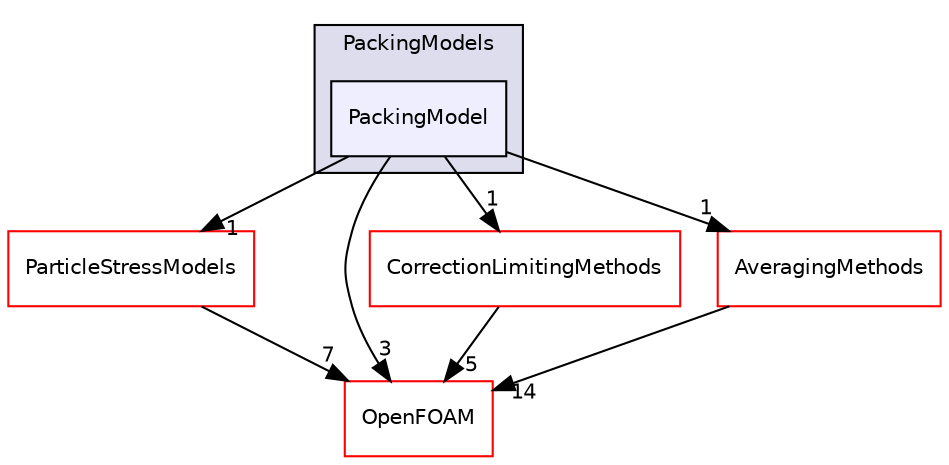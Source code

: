 digraph "src/lagrangian/intermediate/submodels/MPPIC/PackingModels/PackingModel" {
  bgcolor=transparent;
  compound=true
  node [ fontsize="10", fontname="Helvetica"];
  edge [ labelfontsize="10", labelfontname="Helvetica"];
  subgraph clusterdir_53a1042b3e5d1ab48a4a4664459291c4 {
    graph [ bgcolor="#ddddee", pencolor="black", label="PackingModels" fontname="Helvetica", fontsize="10", URL="dir_53a1042b3e5d1ab48a4a4664459291c4.html"]
  dir_72cee44745666f6ed21c39ef493210e5 [shape=box, label="PackingModel", style="filled", fillcolor="#eeeeff", pencolor="black", URL="dir_72cee44745666f6ed21c39ef493210e5.html"];
  }
  dir_b12817ec5633b1dd954c47001a1648bb [shape=box label="ParticleStressModels" color="red" URL="dir_b12817ec5633b1dd954c47001a1648bb.html"];
  dir_c5473ff19b20e6ec4dfe5c310b3778a8 [shape=box label="OpenFOAM" color="red" URL="dir_c5473ff19b20e6ec4dfe5c310b3778a8.html"];
  dir_88e5de7170fc9fcf22ab7f5d071065a8 [shape=box label="CorrectionLimitingMethods" color="red" URL="dir_88e5de7170fc9fcf22ab7f5d071065a8.html"];
  dir_fbd1c672053200686ab1ea737c0ac70f [shape=box label="AveragingMethods" color="red" URL="dir_fbd1c672053200686ab1ea737c0ac70f.html"];
  dir_72cee44745666f6ed21c39ef493210e5->dir_b12817ec5633b1dd954c47001a1648bb [headlabel="1", labeldistance=1.5 headhref="dir_001581_001382.html"];
  dir_72cee44745666f6ed21c39ef493210e5->dir_c5473ff19b20e6ec4dfe5c310b3778a8 [headlabel="3", labeldistance=1.5 headhref="dir_001581_001888.html"];
  dir_72cee44745666f6ed21c39ef493210e5->dir_88e5de7170fc9fcf22ab7f5d071065a8 [headlabel="1", labeldistance=1.5 headhref="dir_001581_001564.html"];
  dir_72cee44745666f6ed21c39ef493210e5->dir_fbd1c672053200686ab1ea737c0ac70f [headlabel="1", labeldistance=1.5 headhref="dir_001581_001559.html"];
  dir_b12817ec5633b1dd954c47001a1648bb->dir_c5473ff19b20e6ec4dfe5c310b3778a8 [headlabel="7", labeldistance=1.5 headhref="dir_001382_001888.html"];
  dir_88e5de7170fc9fcf22ab7f5d071065a8->dir_c5473ff19b20e6ec4dfe5c310b3778a8 [headlabel="5", labeldistance=1.5 headhref="dir_001564_001888.html"];
  dir_fbd1c672053200686ab1ea737c0ac70f->dir_c5473ff19b20e6ec4dfe5c310b3778a8 [headlabel="14", labeldistance=1.5 headhref="dir_001559_001888.html"];
}
